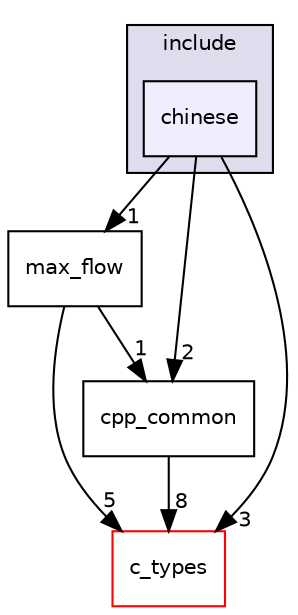 digraph "chinese" {
  compound=true
  node [ fontsize="10", fontname="Helvetica"];
  edge [ labelfontsize="10", labelfontname="Helvetica"];
  subgraph clusterdir_d44c64559bbebec7f509842c48db8b23 {
    graph [ bgcolor="#ddddee", pencolor="black", label="include" fontname="Helvetica", fontsize="10", URL="dir_d44c64559bbebec7f509842c48db8b23.html"]
  dir_27f8ca8460ad1a56d374fd1da197bb06 [shape=box, label="chinese", style="filled", fillcolor="#eeeeff", pencolor="black", URL="dir_27f8ca8460ad1a56d374fd1da197bb06.html"];
  }
  dir_a7cca20e47709fcaa79084d4fecc5383 [shape=box label="max_flow" URL="dir_a7cca20e47709fcaa79084d4fecc5383.html"];
  dir_d5995d5871f728649bd47ea0d6428e03 [shape=box label="c_types" fillcolor="white" style="filled" color="red" URL="dir_d5995d5871f728649bd47ea0d6428e03.html"];
  dir_f413d2883acb285bdeb0fac3ae939ed0 [shape=box label="cpp_common" URL="dir_f413d2883acb285bdeb0fac3ae939ed0.html"];
  dir_a7cca20e47709fcaa79084d4fecc5383->dir_d5995d5871f728649bd47ea0d6428e03 [headlabel="5", labeldistance=1.5 headhref="dir_000079_000049.html"];
  dir_a7cca20e47709fcaa79084d4fecc5383->dir_f413d2883acb285bdeb0fac3ae939ed0 [headlabel="1", labeldistance=1.5 headhref="dir_000079_000012.html"];
  dir_f413d2883acb285bdeb0fac3ae939ed0->dir_d5995d5871f728649bd47ea0d6428e03 [headlabel="8", labeldistance=1.5 headhref="dir_000012_000049.html"];
  dir_27f8ca8460ad1a56d374fd1da197bb06->dir_a7cca20e47709fcaa79084d4fecc5383 [headlabel="1", labeldistance=1.5 headhref="dir_000078_000079.html"];
  dir_27f8ca8460ad1a56d374fd1da197bb06->dir_d5995d5871f728649bd47ea0d6428e03 [headlabel="3", labeldistance=1.5 headhref="dir_000078_000049.html"];
  dir_27f8ca8460ad1a56d374fd1da197bb06->dir_f413d2883acb285bdeb0fac3ae939ed0 [headlabel="2", labeldistance=1.5 headhref="dir_000078_000012.html"];
}
